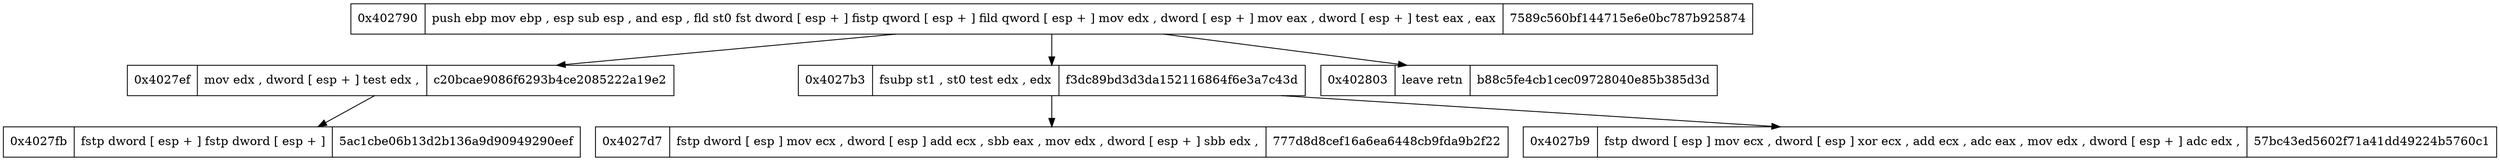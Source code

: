 digraph{
node [shape=record];
"0x402790"[label="0x402790|  push ebp
 mov ebp ,  esp
 sub esp , 
 and esp , 
 fld st0
 fst dword  [ esp + ]
 fistp qword  [ esp + ]
 fild qword  [ esp + ]
 mov edx ,  dword  [ esp + ]
 mov eax ,  dword  [ esp + ]
 test eax ,  eax
| 7589c560bf144715e6e0bc787b925874"] "0x402790" -> "0x4027ef""0x402790" -> "0x4027b3""0x402790" -> "0x402803""0x4027ef"[label="0x4027ef|  mov edx ,  dword  [ esp + ]
 test edx , 
| c20bcae9086f6293b4ce2085222a19e2"] "0x4027ef" -> "0x4027fb""0x4027b3"[label="0x4027b3|  fsubp st1 ,  st0
 test edx ,  edx
| f3dc89bd3d3da152116864f6e3a7c43d"] "0x4027b3" -> "0x4027d7""0x4027b3" -> "0x4027b9""0x4027fb"[label="0x4027fb|  fstp dword  [ esp + ]
 fstp dword  [ esp + ]
| 5ac1cbe06b13d2b136a9d90949290eef"] "0x4027d7"[label="0x4027d7|  fstp dword  [ esp ]
 mov ecx ,  dword  [ esp ]
 add ecx , 
 sbb eax , 
 mov edx ,  dword  [ esp + ]
 sbb edx , 
| 777d8d8cef16a6ea6448cb9fda9b2f22"] "0x4027b9"[label="0x4027b9|  fstp dword  [ esp ]
 mov ecx ,  dword  [ esp ]
 xor ecx , 
 add ecx , 
 adc eax , 
 mov edx ,  dword  [ esp + ]
 adc edx , 
| 57bc43ed5602f71a41dd49224b5760c1"] "0x402803"[label="0x402803|  leave
 retn
| b88c5fe4cb1cec09728040e85b385d3d"] }